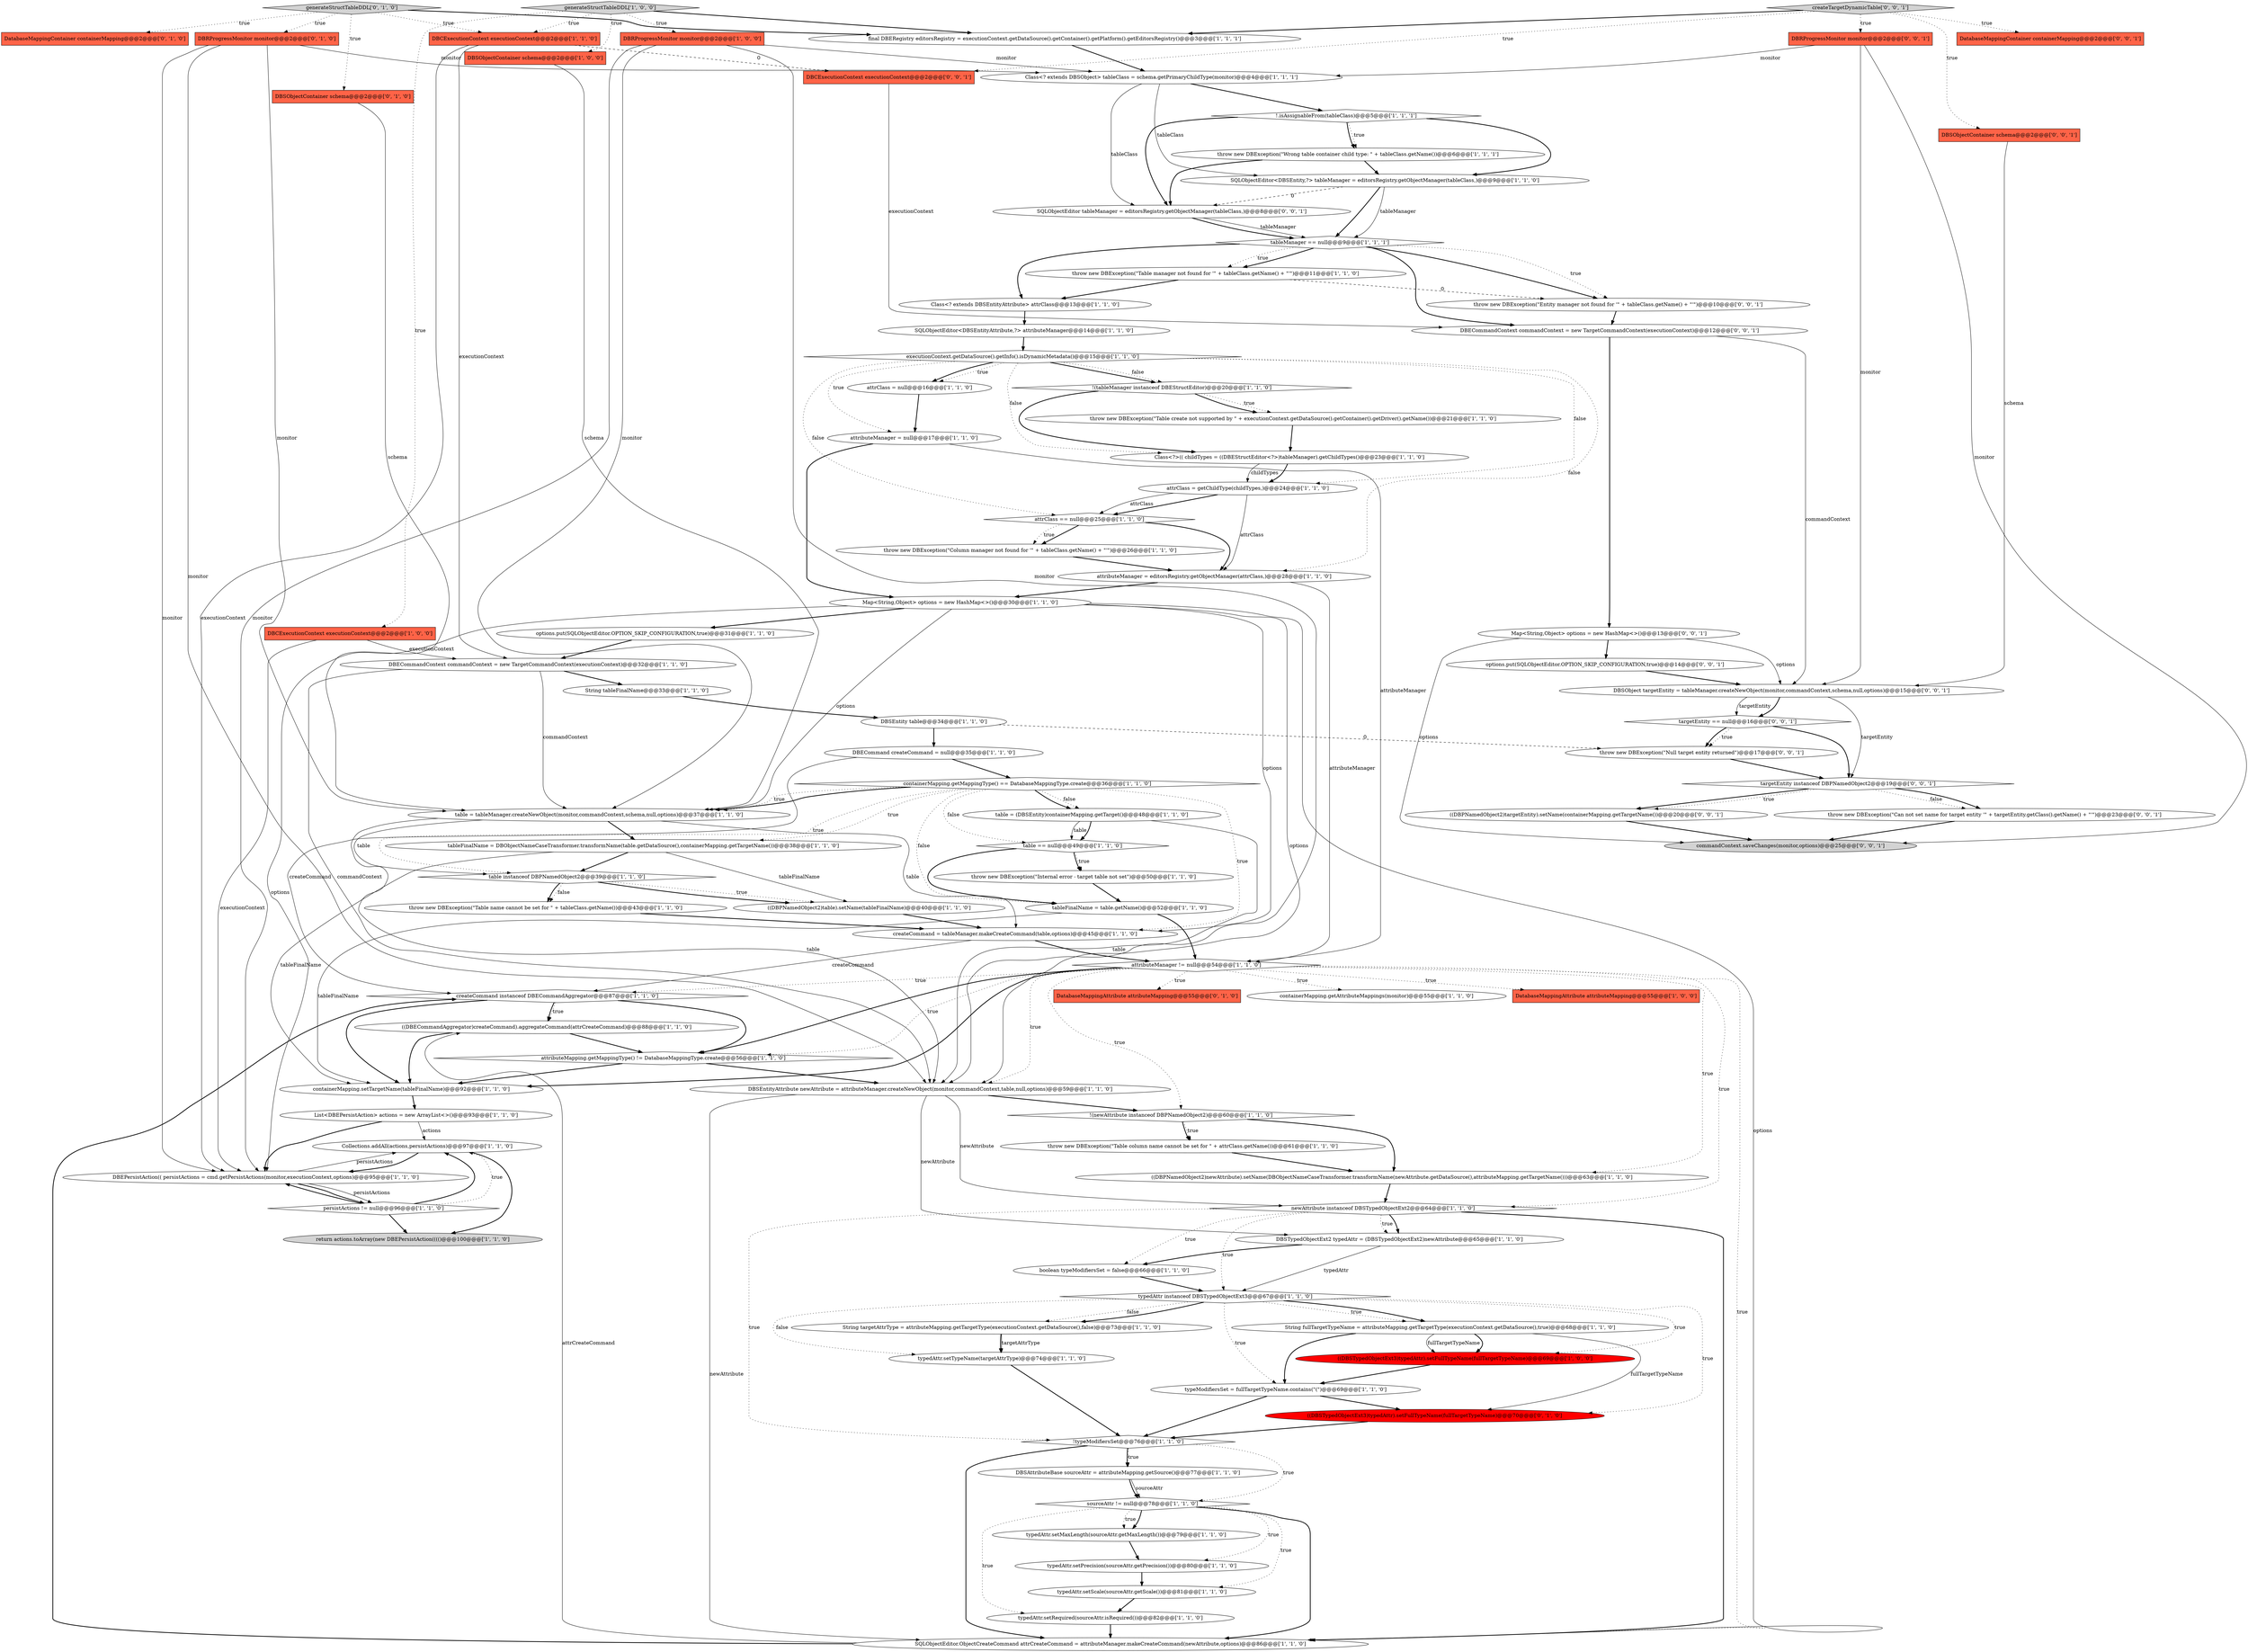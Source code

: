digraph {
66 [style = filled, label = "Class<? extends DBSEntityAttribute> attrClass@@@13@@@['1', '1', '0']", fillcolor = white, shape = ellipse image = "AAA0AAABBB1BBB"];
33 [style = filled, label = "Collections.addAll(actions,persistActions)@@@97@@@['1', '1', '0']", fillcolor = white, shape = ellipse image = "AAA0AAABBB1BBB"];
16 [style = filled, label = "generateStructTableDDL['1', '0', '0']", fillcolor = lightgray, shape = diamond image = "AAA0AAABBB1BBB"];
43 [style = filled, label = "DBSEntity table@@@34@@@['1', '1', '0']", fillcolor = white, shape = ellipse image = "AAA0AAABBB1BBB"];
52 [style = filled, label = "return actions.toArray(new DBEPersistAction(((()@@@100@@@['1', '1', '0']", fillcolor = lightgray, shape = ellipse image = "AAA0AAABBB1BBB"];
60 [style = filled, label = "Map<String,Object> options = new HashMap<>()@@@30@@@['1', '1', '0']", fillcolor = white, shape = ellipse image = "AAA0AAABBB1BBB"];
25 [style = filled, label = "typedAttr.setMaxLength(sourceAttr.getMaxLength())@@@79@@@['1', '1', '0']", fillcolor = white, shape = ellipse image = "AAA0AAABBB1BBB"];
61 [style = filled, label = "createCommand instanceof DBECommandAggregator@@@87@@@['1', '1', '0']", fillcolor = white, shape = diamond image = "AAA0AAABBB1BBB"];
53 [style = filled, label = "throw new DBException(\"Table manager not found for '\" + tableClass.getName() + \"'\")@@@11@@@['1', '1', '0']", fillcolor = white, shape = ellipse image = "AAA0AAABBB1BBB"];
22 [style = filled, label = "SQLObjectEditor<DBSEntity,?> tableManager = editorsRegistry.getObjectManager(tableClass,)@@@9@@@['1', '1', '0']", fillcolor = white, shape = ellipse image = "AAA0AAABBB1BBB"];
74 [style = filled, label = "DatabaseMappingAttribute attributeMapping@@@55@@@['0', '1', '0']", fillcolor = tomato, shape = box image = "AAA0AAABBB2BBB"];
56 [style = filled, label = "final DBERegistry editorsRegistry = executionContext.getDataSource().getContainer().getPlatform().getEditorsRegistry()@@@3@@@['1', '1', '1']", fillcolor = white, shape = ellipse image = "AAA0AAABBB1BBB"];
7 [style = filled, label = "DBSObjectContainer schema@@@2@@@['1', '0', '0']", fillcolor = tomato, shape = box image = "AAA0AAABBB1BBB"];
45 [style = filled, label = "attributeManager = editorsRegistry.getObjectManager(attrClass,)@@@28@@@['1', '1', '0']", fillcolor = white, shape = ellipse image = "AAA0AAABBB1BBB"];
55 [style = filled, label = "typedAttr.setRequired(sourceAttr.isRequired())@@@82@@@['1', '1', '0']", fillcolor = white, shape = ellipse image = "AAA0AAABBB1BBB"];
11 [style = filled, label = "DBRProgressMonitor monitor@@@2@@@['1', '0', '0']", fillcolor = tomato, shape = box image = "AAA0AAABBB1BBB"];
59 [style = filled, label = "((DBPNamedObject2)table).setName(tableFinalName)@@@40@@@['1', '1', '0']", fillcolor = white, shape = ellipse image = "AAA0AAABBB1BBB"];
41 [style = filled, label = "tableManager == null@@@9@@@['1', '1', '1']", fillcolor = white, shape = diamond image = "AAA0AAABBB1BBB"];
76 [style = filled, label = "DatabaseMappingContainer containerMapping@@@2@@@['0', '1', '0']", fillcolor = tomato, shape = box image = "AAA0AAABBB2BBB"];
83 [style = filled, label = "DBSObjectContainer schema@@@2@@@['0', '0', '1']", fillcolor = tomato, shape = box image = "AAA0AAABBB3BBB"];
96 [style = filled, label = "DBCExecutionContext executionContext@@@2@@@['0', '0', '1']", fillcolor = tomato, shape = box image = "AAA0AAABBB3BBB"];
3 [style = filled, label = "SQLObjectEditor<DBSEntityAttribute,?> attributeManager@@@14@@@['1', '1', '0']", fillcolor = white, shape = ellipse image = "AAA0AAABBB1BBB"];
50 [style = filled, label = "typeModifiersSet = fullTargetTypeName.contains(\"(\")@@@69@@@['1', '1', '0']", fillcolor = white, shape = ellipse image = "AAA0AAABBB1BBB"];
62 [style = filled, label = "tableFinalName = table.getName()@@@52@@@['1', '1', '0']", fillcolor = white, shape = ellipse image = "AAA0AAABBB1BBB"];
72 [style = filled, label = "newAttribute instanceof DBSTypedObjectExt2@@@64@@@['1', '1', '0']", fillcolor = white, shape = diamond image = "AAA0AAABBB1BBB"];
58 [style = filled, label = "containerMapping.getAttributeMappings(monitor)@@@55@@@['1', '1', '0']", fillcolor = white, shape = ellipse image = "AAA0AAABBB1BBB"];
82 [style = filled, label = "DatabaseMappingContainer containerMapping@@@2@@@['0', '0', '1']", fillcolor = tomato, shape = box image = "AAA0AAABBB3BBB"];
31 [style = filled, label = "DBSTypedObjectExt2 typedAttr = (DBSTypedObjectExt2)newAttribute@@@65@@@['1', '1', '0']", fillcolor = white, shape = ellipse image = "AAA0AAABBB1BBB"];
47 [style = filled, label = "DBECommandContext commandContext = new TargetCommandContext(executionContext)@@@32@@@['1', '1', '0']", fillcolor = white, shape = ellipse image = "AAA0AAABBB1BBB"];
8 [style = filled, label = "!.isAssignableFrom(tableClass)@@@5@@@['1', '1', '1']", fillcolor = white, shape = diamond image = "AAA0AAABBB1BBB"];
94 [style = filled, label = "targetEntity instanceof DBPNamedObject2@@@19@@@['0', '0', '1']", fillcolor = white, shape = diamond image = "AAA0AAABBB3BBB"];
37 [style = filled, label = "table = (DBSEntity)containerMapping.getTarget()@@@48@@@['1', '1', '0']", fillcolor = white, shape = ellipse image = "AAA0AAABBB1BBB"];
75 [style = filled, label = "DBRProgressMonitor monitor@@@2@@@['0', '1', '0']", fillcolor = tomato, shape = box image = "AAA0AAABBB2BBB"];
78 [style = filled, label = "DBSObjectContainer schema@@@2@@@['0', '1', '0']", fillcolor = tomato, shape = box image = "AAA0AAABBB2BBB"];
80 [style = filled, label = "Map<String,Object> options = new HashMap<>()@@@13@@@['0', '0', '1']", fillcolor = white, shape = ellipse image = "AAA0AAABBB3BBB"];
57 [style = filled, label = "!(tableManager instanceof DBEStructEditor)@@@20@@@['1', '1', '0']", fillcolor = white, shape = diamond image = "AAA0AAABBB1BBB"];
95 [style = filled, label = "DBECommandContext commandContext = new TargetCommandContext(executionContext)@@@12@@@['0', '0', '1']", fillcolor = white, shape = ellipse image = "AAA0AAABBB3BBB"];
26 [style = filled, label = "((DBSTypedObjectExt3)typedAttr).setFullTypeName(fullTargetTypeName)@@@69@@@['1', '0', '0']", fillcolor = red, shape = ellipse image = "AAA1AAABBB1BBB"];
84 [style = filled, label = "targetEntity == null@@@16@@@['0', '0', '1']", fillcolor = white, shape = diamond image = "AAA0AAABBB3BBB"];
39 [style = filled, label = "typedAttr.setScale(sourceAttr.getScale())@@@81@@@['1', '1', '0']", fillcolor = white, shape = ellipse image = "AAA0AAABBB1BBB"];
38 [style = filled, label = "!(newAttribute instanceof DBPNamedObject2)@@@60@@@['1', '1', '0']", fillcolor = white, shape = diamond image = "AAA0AAABBB1BBB"];
90 [style = filled, label = "SQLObjectEditor tableManager = editorsRegistry.getObjectManager(tableClass,)@@@8@@@['0', '0', '1']", fillcolor = white, shape = ellipse image = "AAA0AAABBB3BBB"];
10 [style = filled, label = "executionContext.getDataSource().getInfo().isDynamicMetadata()@@@15@@@['1', '1', '0']", fillcolor = white, shape = diamond image = "AAA0AAABBB1BBB"];
87 [style = filled, label = "throw new DBException(\"Null target entity returned\")@@@17@@@['0', '0', '1']", fillcolor = white, shape = ellipse image = "AAA0AAABBB3BBB"];
51 [style = filled, label = "String targetAttrType = attributeMapping.getTargetType(executionContext.getDataSource(),false)@@@73@@@['1', '1', '0']", fillcolor = white, shape = ellipse image = "AAA0AAABBB1BBB"];
68 [style = filled, label = "((DBECommandAggregator)createCommand).aggregateCommand(attrCreateCommand)@@@88@@@['1', '1', '0']", fillcolor = white, shape = ellipse image = "AAA0AAABBB1BBB"];
32 [style = filled, label = "attrClass = getChildType(childTypes,)@@@24@@@['1', '1', '0']", fillcolor = white, shape = ellipse image = "AAA0AAABBB1BBB"];
46 [style = filled, label = "table = tableManager.createNewObject(monitor,commandContext,schema,null,options)@@@37@@@['1', '1', '0']", fillcolor = white, shape = ellipse image = "AAA0AAABBB1BBB"];
34 [style = filled, label = "attributeManager = null@@@17@@@['1', '1', '0']", fillcolor = white, shape = ellipse image = "AAA0AAABBB1BBB"];
67 [style = filled, label = "throw new DBException(\"Internal error - target table not set\")@@@50@@@['1', '1', '0']", fillcolor = white, shape = ellipse image = "AAA0AAABBB1BBB"];
93 [style = filled, label = "options.put(SQLObjectEditor.OPTION_SKIP_CONFIGURATION,true)@@@14@@@['0', '0', '1']", fillcolor = white, shape = ellipse image = "AAA0AAABBB3BBB"];
79 [style = filled, label = "((DBSTypedObjectExt3)typedAttr).setFullTypeName(fullTargetTypeName)@@@70@@@['0', '1', '0']", fillcolor = red, shape = ellipse image = "AAA1AAABBB2BBB"];
21 [style = filled, label = "containerMapping.getMappingType() == DatabaseMappingType.create@@@36@@@['1', '1', '0']", fillcolor = white, shape = diamond image = "AAA0AAABBB1BBB"];
12 [style = filled, label = "DatabaseMappingAttribute attributeMapping@@@55@@@['1', '0', '0']", fillcolor = tomato, shape = box image = "AAA0AAABBB1BBB"];
91 [style = filled, label = "DBRProgressMonitor monitor@@@2@@@['0', '0', '1']", fillcolor = tomato, shape = box image = "AAA0AAABBB3BBB"];
29 [style = filled, label = "DBCExecutionContext executionContext@@@2@@@['1', '1', '0']", fillcolor = tomato, shape = box image = "AAA0AAABBB1BBB"];
44 [style = filled, label = "boolean typeModifiersSet = false@@@66@@@['1', '1', '0']", fillcolor = white, shape = ellipse image = "AAA0AAABBB1BBB"];
69 [style = filled, label = "typedAttr.setTypeName(targetAttrType)@@@74@@@['1', '1', '0']", fillcolor = white, shape = ellipse image = "AAA0AAABBB1BBB"];
85 [style = filled, label = "((DBPNamedObject2)targetEntity).setName(containerMapping.getTargetName())@@@20@@@['0', '0', '1']", fillcolor = white, shape = ellipse image = "AAA0AAABBB3BBB"];
70 [style = filled, label = "createCommand = tableManager.makeCreateCommand(table,options)@@@45@@@['1', '1', '0']", fillcolor = white, shape = ellipse image = "AAA0AAABBB1BBB"];
40 [style = filled, label = "Class<? extends DBSObject> tableClass = schema.getPrimaryChildType(monitor)@@@4@@@['1', '1', '1']", fillcolor = white, shape = ellipse image = "AAA0AAABBB1BBB"];
63 [style = filled, label = "DBSEntityAttribute newAttribute = attributeManager.createNewObject(monitor,commandContext,table,null,options)@@@59@@@['1', '1', '0']", fillcolor = white, shape = ellipse image = "AAA0AAABBB1BBB"];
19 [style = filled, label = "options.put(SQLObjectEditor.OPTION_SKIP_CONFIGURATION,true)@@@31@@@['1', '1', '0']", fillcolor = white, shape = ellipse image = "AAA0AAABBB1BBB"];
73 [style = filled, label = "typedAttr instanceof DBSTypedObjectExt3@@@67@@@['1', '1', '0']", fillcolor = white, shape = diamond image = "AAA0AAABBB1BBB"];
6 [style = filled, label = "persistActions != null@@@96@@@['1', '1', '0']", fillcolor = white, shape = diamond image = "AAA0AAABBB1BBB"];
5 [style = filled, label = "List<DBEPersistAction> actions = new ArrayList<>()@@@93@@@['1', '1', '0']", fillcolor = white, shape = ellipse image = "AAA0AAABBB1BBB"];
4 [style = filled, label = "throw new DBException(\"Table create not supported by \" + executionContext.getDataSource().getContainer().getDriver().getName())@@@21@@@['1', '1', '0']", fillcolor = white, shape = ellipse image = "AAA0AAABBB1BBB"];
89 [style = filled, label = "commandContext.saveChanges(monitor,options)@@@25@@@['0', '0', '1']", fillcolor = lightgray, shape = ellipse image = "AAA0AAABBB3BBB"];
65 [style = filled, label = "DBSAttributeBase sourceAttr = attributeMapping.getSource()@@@77@@@['1', '1', '0']", fillcolor = white, shape = ellipse image = "AAA0AAABBB1BBB"];
28 [style = filled, label = "typedAttr.setPrecision(sourceAttr.getPrecision())@@@80@@@['1', '1', '0']", fillcolor = white, shape = ellipse image = "AAA0AAABBB1BBB"];
1 [style = filled, label = "attributeMapping.getMappingType() != DatabaseMappingType.create@@@56@@@['1', '1', '0']", fillcolor = white, shape = diamond image = "AAA0AAABBB1BBB"];
20 [style = filled, label = "String fullTargetTypeName = attributeMapping.getTargetType(executionContext.getDataSource(),true)@@@68@@@['1', '1', '0']", fillcolor = white, shape = ellipse image = "AAA0AAABBB1BBB"];
0 [style = filled, label = "DBECommand createCommand = null@@@35@@@['1', '1', '0']", fillcolor = white, shape = ellipse image = "AAA0AAABBB1BBB"];
24 [style = filled, label = "Class<?>(( childTypes = ((DBEStructEditor<?>)tableManager).getChildTypes()@@@23@@@['1', '1', '0']", fillcolor = white, shape = ellipse image = "AAA0AAABBB1BBB"];
2 [style = filled, label = "throw new DBException(\"Table column name cannot be set for \" + attrClass.getName())@@@61@@@['1', '1', '0']", fillcolor = white, shape = ellipse image = "AAA0AAABBB1BBB"];
35 [style = filled, label = "table == null@@@49@@@['1', '1', '0']", fillcolor = white, shape = diamond image = "AAA0AAABBB1BBB"];
49 [style = filled, label = "SQLObjectEditor.ObjectCreateCommand attrCreateCommand = attributeManager.makeCreateCommand(newAttribute,options)@@@86@@@['1', '1', '0']", fillcolor = white, shape = ellipse image = "AAA0AAABBB1BBB"];
36 [style = filled, label = "attributeManager != null@@@54@@@['1', '1', '0']", fillcolor = white, shape = diamond image = "AAA0AAABBB1BBB"];
13 [style = filled, label = "DBCExecutionContext executionContext@@@2@@@['1', '0', '0']", fillcolor = tomato, shape = box image = "AAA0AAABBB1BBB"];
23 [style = filled, label = "!typeModifiersSet@@@76@@@['1', '1', '0']", fillcolor = white, shape = diamond image = "AAA0AAABBB1BBB"];
15 [style = filled, label = "sourceAttr != null@@@78@@@['1', '1', '0']", fillcolor = white, shape = diamond image = "AAA0AAABBB1BBB"];
54 [style = filled, label = "String tableFinalName@@@33@@@['1', '1', '0']", fillcolor = white, shape = ellipse image = "AAA0AAABBB1BBB"];
30 [style = filled, label = "throw new DBException(\"Column manager not found for '\" + tableClass.getName() + \"'\")@@@26@@@['1', '1', '0']", fillcolor = white, shape = ellipse image = "AAA0AAABBB1BBB"];
77 [style = filled, label = "generateStructTableDDL['0', '1', '0']", fillcolor = lightgray, shape = diamond image = "AAA0AAABBB2BBB"];
86 [style = filled, label = "throw new DBException(\"Can not set name for target entity '\" + targetEntity.getClass().getName() + \"'\")@@@23@@@['0', '0', '1']", fillcolor = white, shape = ellipse image = "AAA0AAABBB3BBB"];
9 [style = filled, label = "attrClass = null@@@16@@@['1', '1', '0']", fillcolor = white, shape = ellipse image = "AAA0AAABBB1BBB"];
17 [style = filled, label = "throw new DBException(\"Table name cannot be set for \" + tableClass.getName())@@@43@@@['1', '1', '0']", fillcolor = white, shape = ellipse image = "AAA0AAABBB1BBB"];
88 [style = filled, label = "DBSObject targetEntity = tableManager.createNewObject(monitor,commandContext,schema,null,options)@@@15@@@['0', '0', '1']", fillcolor = white, shape = ellipse image = "AAA0AAABBB3BBB"];
92 [style = filled, label = "createTargetDynamicTable['0', '0', '1']", fillcolor = lightgray, shape = diamond image = "AAA0AAABBB3BBB"];
42 [style = filled, label = "throw new DBException(\"Wrong table container child type: \" + tableClass.getName())@@@6@@@['1', '1', '1']", fillcolor = white, shape = ellipse image = "AAA0AAABBB1BBB"];
14 [style = filled, label = "table instanceof DBPNamedObject2@@@39@@@['1', '1', '0']", fillcolor = white, shape = diamond image = "AAA0AAABBB1BBB"];
64 [style = filled, label = "DBEPersistAction(( persistActions = cmd.getPersistActions(monitor,executionContext,options)@@@95@@@['1', '1', '0']", fillcolor = white, shape = ellipse image = "AAA0AAABBB1BBB"];
48 [style = filled, label = "tableFinalName = DBObjectNameCaseTransformer.transformName(table.getDataSource(),containerMapping.getTargetName())@@@38@@@['1', '1', '0']", fillcolor = white, shape = ellipse image = "AAA0AAABBB1BBB"];
18 [style = filled, label = "containerMapping.setTargetName(tableFinalName)@@@92@@@['1', '1', '0']", fillcolor = white, shape = ellipse image = "AAA0AAABBB1BBB"];
81 [style = filled, label = "throw new DBException(\"Entity manager not found for '\" + tableClass.getName() + \"'\")@@@10@@@['0', '0', '1']", fillcolor = white, shape = ellipse image = "AAA0AAABBB3BBB"];
27 [style = filled, label = "attrClass == null@@@25@@@['1', '1', '0']", fillcolor = white, shape = diamond image = "AAA0AAABBB1BBB"];
71 [style = filled, label = "((DBPNamedObject2)newAttribute).setName(DBObjectNameCaseTransformer.transformName(newAttribute.getDataSource(),attributeMapping.getTargetName()))@@@63@@@['1', '1', '0']", fillcolor = white, shape = ellipse image = "AAA0AAABBB1BBB"];
5->64 [style = bold, label=""];
14->17 [style = dotted, label="false"];
16->13 [style = dotted, label="true"];
80->88 [style = solid, label="options"];
20->26 [style = bold, label=""];
15->25 [style = bold, label=""];
55->49 [style = bold, label=""];
87->94 [style = bold, label=""];
53->81 [style = dashed, label="0"];
10->34 [style = dotted, label="true"];
24->32 [style = bold, label=""];
14->17 [style = bold, label=""];
17->70 [style = bold, label=""];
46->48 [style = bold, label=""];
36->38 [style = dotted, label="true"];
90->41 [style = solid, label="tableManager"];
13->64 [style = solid, label="executionContext"];
37->35 [style = solid, label="table"];
21->37 [style = dotted, label="false"];
16->7 [style = dotted, label="true"];
92->82 [style = dotted, label="true"];
21->46 [style = bold, label=""];
22->41 [style = solid, label="tableManager"];
72->31 [style = bold, label=""];
61->68 [style = bold, label=""];
6->64 [style = bold, label=""];
73->20 [style = dotted, label="true"];
47->63 [style = solid, label="commandContext"];
92->56 [style = bold, label=""];
29->64 [style = solid, label="executionContext"];
35->67 [style = bold, label=""];
62->18 [style = solid, label="tableFinalName"];
51->69 [style = bold, label=""];
42->90 [style = bold, label=""];
36->58 [style = dotted, label="true"];
27->45 [style = bold, label=""];
36->18 [style = bold, label=""];
75->40 [style = solid, label="monitor"];
43->0 [style = bold, label=""];
23->15 [style = dotted, label="true"];
10->57 [style = bold, label=""];
91->88 [style = solid, label="monitor"];
37->63 [style = solid, label="table"];
63->38 [style = bold, label=""];
36->74 [style = dotted, label="true"];
94->86 [style = dotted, label="false"];
77->78 [style = dotted, label="true"];
45->36 [style = solid, label="attributeManager"];
34->36 [style = solid, label="attributeManager"];
80->93 [style = bold, label=""];
80->89 [style = solid, label="options"];
23->49 [style = bold, label=""];
68->18 [style = bold, label=""];
72->23 [style = dotted, label="true"];
25->28 [style = bold, label=""];
73->50 [style = dotted, label="true"];
50->23 [style = bold, label=""];
16->56 [style = bold, label=""];
23->65 [style = bold, label=""];
44->73 [style = bold, label=""];
61->1 [style = bold, label=""];
27->30 [style = bold, label=""];
75->64 [style = solid, label="monitor"];
48->18 [style = solid, label="tableFinalName"];
91->89 [style = solid, label="monitor"];
36->72 [style = dotted, label="true"];
22->41 [style = bold, label=""];
41->66 [style = bold, label=""];
14->59 [style = dotted, label="true"];
23->65 [style = dotted, label="true"];
77->76 [style = dotted, label="true"];
10->45 [style = dotted, label="false"];
0->21 [style = bold, label=""];
64->6 [style = solid, label="persistActions"];
10->32 [style = dotted, label="false"];
24->32 [style = solid, label="childTypes"];
47->46 [style = solid, label="commandContext"];
57->24 [style = bold, label=""];
73->69 [style = dotted, label="false"];
8->22 [style = bold, label=""];
38->2 [style = bold, label=""];
60->63 [style = solid, label="options"];
21->48 [style = dotted, label="true"];
68->1 [style = bold, label=""];
41->53 [style = bold, label=""];
94->85 [style = bold, label=""];
64->6 [style = bold, label=""];
3->10 [style = bold, label=""];
7->46 [style = solid, label="schema"];
63->72 [style = solid, label="newAttribute"];
86->89 [style = bold, label=""];
21->37 [style = bold, label=""];
49->68 [style = solid, label="attrCreateCommand"];
41->53 [style = dotted, label="true"];
47->54 [style = bold, label=""];
10->27 [style = dotted, label="false"];
70->61 [style = solid, label="createCommand"];
72->73 [style = dotted, label="true"];
60->49 [style = solid, label="options"];
46->14 [style = solid, label="table"];
65->15 [style = solid, label="sourceAttr"];
69->23 [style = bold, label=""];
61->18 [style = bold, label=""];
41->81 [style = dotted, label="true"];
92->96 [style = dotted, label="true"];
60->19 [style = bold, label=""];
42->22 [style = bold, label=""];
45->60 [style = bold, label=""];
64->33 [style = solid, label="persistActions"];
73->26 [style = dotted, label="true"];
57->4 [style = dotted, label="true"];
56->40 [style = bold, label=""];
1->63 [style = bold, label=""];
6->33 [style = dotted, label="true"];
16->11 [style = dotted, label="true"];
21->35 [style = dotted, label="false"];
63->49 [style = solid, label="newAttribute"];
65->15 [style = bold, label=""];
88->84 [style = bold, label=""];
62->36 [style = bold, label=""];
94->86 [style = bold, label=""];
73->51 [style = dotted, label="false"];
2->71 [style = bold, label=""];
11->63 [style = solid, label="monitor"];
4->24 [style = bold, label=""];
33->52 [style = bold, label=""];
10->24 [style = dotted, label="false"];
41->95 [style = bold, label=""];
21->46 [style = dotted, label="true"];
35->67 [style = dotted, label="true"];
96->95 [style = solid, label="executionContext"];
54->43 [style = bold, label=""];
28->39 [style = bold, label=""];
73->51 [style = bold, label=""];
48->14 [style = bold, label=""];
8->42 [style = dotted, label="true"];
32->27 [style = bold, label=""];
48->59 [style = solid, label="tableFinalName"];
20->79 [style = solid, label="fullTargetTypeName"];
49->61 [style = bold, label=""];
10->9 [style = dotted, label="true"];
32->45 [style = solid, label="attrClass"];
88->94 [style = solid, label="targetEntity"];
0->61 [style = solid, label="createCommand"];
60->64 [style = solid, label="options"];
95->80 [style = bold, label=""];
36->71 [style = dotted, label="true"];
71->72 [style = bold, label=""];
36->49 [style = dotted, label="true"];
21->70 [style = dotted, label="true"];
15->28 [style = dotted, label="true"];
75->46 [style = solid, label="monitor"];
60->46 [style = solid, label="options"];
19->47 [style = bold, label=""];
92->91 [style = dotted, label="true"];
31->44 [style = bold, label=""];
6->33 [style = bold, label=""];
11->40 [style = solid, label="monitor"];
40->22 [style = solid, label="tableClass"];
59->70 [style = bold, label=""];
81->95 [style = bold, label=""];
61->68 [style = dotted, label="true"];
41->81 [style = bold, label=""];
10->9 [style = bold, label=""];
60->70 [style = solid, label="options"];
37->35 [style = bold, label=""];
72->44 [style = dotted, label="true"];
15->25 [style = dotted, label="true"];
11->46 [style = solid, label="monitor"];
78->46 [style = solid, label="schema"];
16->29 [style = dotted, label="true"];
57->4 [style = bold, label=""];
5->33 [style = solid, label="actions"];
20->50 [style = bold, label=""];
15->49 [style = bold, label=""];
84->94 [style = bold, label=""];
36->1 [style = dotted, label="true"];
22->90 [style = dashed, label="0"];
36->63 [style = dotted, label="true"];
39->55 [style = bold, label=""];
72->49 [style = bold, label=""];
15->39 [style = dotted, label="true"];
43->87 [style = dashed, label="0"];
29->47 [style = solid, label="executionContext"];
36->61 [style = dotted, label="true"];
79->23 [style = bold, label=""];
73->79 [style = dotted, label="true"];
10->57 [style = dotted, label="false"];
83->88 [style = solid, label="schema"];
77->29 [style = dotted, label="true"];
8->90 [style = bold, label=""];
91->40 [style = solid, label="monitor"];
84->87 [style = dotted, label="true"];
1->18 [style = bold, label=""];
63->31 [style = solid, label="newAttribute"];
73->20 [style = bold, label=""];
36->12 [style = dotted, label="true"];
36->1 [style = bold, label=""];
6->52 [style = bold, label=""];
29->96 [style = dashed, label="0"];
95->88 [style = solid, label="commandContext"];
67->62 [style = bold, label=""];
92->83 [style = dotted, label="true"];
88->84 [style = solid, label="targetEntity"];
27->30 [style = dotted, label="true"];
34->60 [style = bold, label=""];
75->63 [style = solid, label="monitor"];
8->42 [style = bold, label=""];
11->64 [style = solid, label="monitor"];
13->47 [style = solid, label="executionContext"];
84->87 [style = bold, label=""];
85->89 [style = bold, label=""];
77->75 [style = dotted, label="true"];
32->27 [style = solid, label="attrClass"];
26->50 [style = bold, label=""];
50->79 [style = bold, label=""];
53->66 [style = bold, label=""];
51->69 [style = solid, label="targetAttrType"];
18->5 [style = bold, label=""];
38->2 [style = dotted, label="true"];
35->62 [style = bold, label=""];
21->14 [style = dotted, label="true"];
46->63 [style = solid, label="table"];
20->26 [style = solid, label="fullTargetTypeName"];
21->62 [style = dotted, label="false"];
72->31 [style = dotted, label="true"];
46->70 [style = solid, label="table"];
40->90 [style = solid, label="tableClass"];
66->3 [style = bold, label=""];
70->36 [style = bold, label=""];
14->59 [style = bold, label=""];
93->88 [style = bold, label=""];
15->55 [style = dotted, label="true"];
94->85 [style = dotted, label="true"];
90->41 [style = bold, label=""];
77->56 [style = bold, label=""];
33->64 [style = bold, label=""];
31->73 [style = solid, label="typedAttr"];
30->45 [style = bold, label=""];
40->8 [style = bold, label=""];
38->71 [style = bold, label=""];
9->34 [style = bold, label=""];
}

